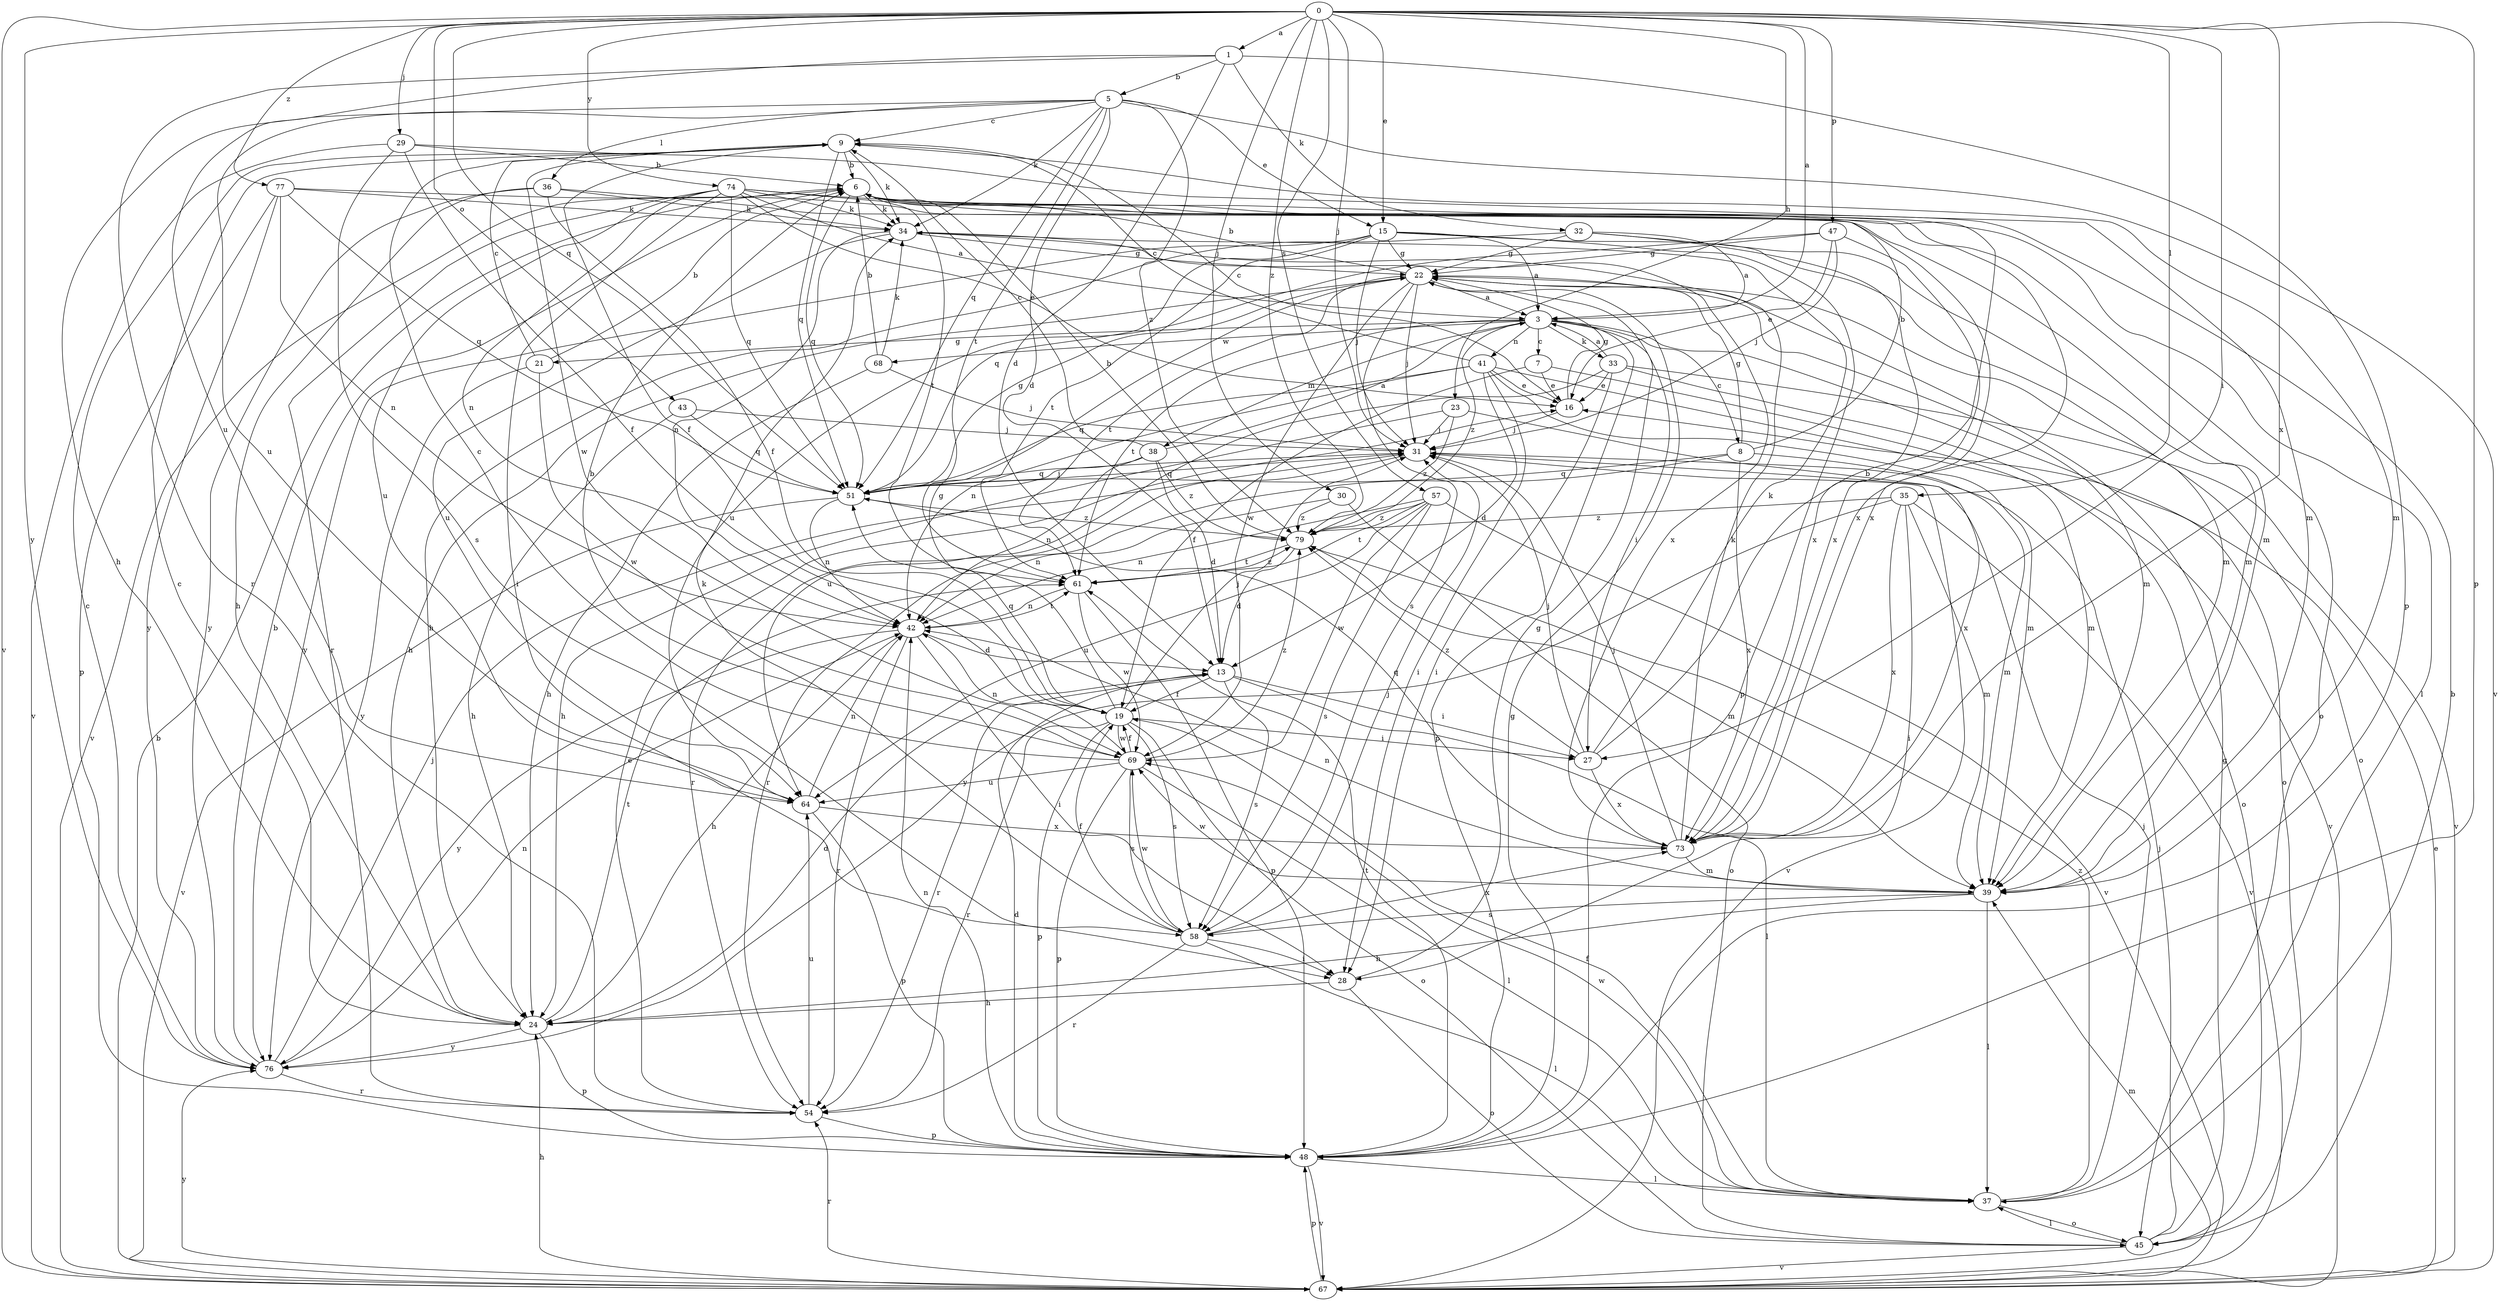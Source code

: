 strict digraph  {
0;
1;
3;
5;
6;
7;
8;
9;
13;
15;
16;
19;
21;
22;
23;
24;
27;
28;
29;
30;
31;
32;
33;
34;
35;
36;
37;
38;
39;
41;
42;
43;
45;
47;
48;
51;
54;
57;
58;
61;
64;
67;
68;
69;
73;
74;
76;
77;
79;
0 -> 1  [label=a];
0 -> 3  [label=a];
0 -> 15  [label=e];
0 -> 23  [label=h];
0 -> 27  [label=i];
0 -> 29  [label=j];
0 -> 30  [label=j];
0 -> 31  [label=j];
0 -> 35  [label=l];
0 -> 43  [label=o];
0 -> 47  [label=p];
0 -> 48  [label=p];
0 -> 51  [label=q];
0 -> 57  [label=s];
0 -> 67  [label=v];
0 -> 73  [label=x];
0 -> 74  [label=y];
0 -> 76  [label=y];
0 -> 77  [label=z];
0 -> 79  [label=z];
1 -> 5  [label=b];
1 -> 13  [label=d];
1 -> 32  [label=k];
1 -> 48  [label=p];
1 -> 54  [label=r];
1 -> 64  [label=u];
3 -> 7  [label=c];
3 -> 8  [label=c];
3 -> 21  [label=g];
3 -> 27  [label=i];
3 -> 33  [label=k];
3 -> 38  [label=m];
3 -> 41  [label=n];
3 -> 45  [label=o];
3 -> 48  [label=p];
3 -> 61  [label=t];
3 -> 68  [label=w];
3 -> 79  [label=z];
5 -> 9  [label=c];
5 -> 13  [label=d];
5 -> 15  [label=e];
5 -> 24  [label=h];
5 -> 34  [label=k];
5 -> 36  [label=l];
5 -> 51  [label=q];
5 -> 61  [label=t];
5 -> 64  [label=u];
5 -> 67  [label=v];
5 -> 79  [label=z];
6 -> 34  [label=k];
6 -> 37  [label=l];
6 -> 51  [label=q];
6 -> 61  [label=t];
6 -> 67  [label=v];
7 -> 16  [label=e];
7 -> 19  [label=f];
7 -> 39  [label=m];
8 -> 6  [label=b];
8 -> 22  [label=g];
8 -> 39  [label=m];
8 -> 51  [label=q];
8 -> 54  [label=r];
8 -> 73  [label=x];
9 -> 6  [label=b];
9 -> 19  [label=f];
9 -> 34  [label=k];
9 -> 39  [label=m];
9 -> 51  [label=q];
9 -> 69  [label=w];
13 -> 19  [label=f];
13 -> 27  [label=i];
13 -> 37  [label=l];
13 -> 54  [label=r];
13 -> 58  [label=s];
15 -> 3  [label=a];
15 -> 22  [label=g];
15 -> 31  [label=j];
15 -> 39  [label=m];
15 -> 48  [label=p];
15 -> 51  [label=q];
15 -> 61  [label=t];
15 -> 76  [label=y];
16 -> 9  [label=c];
16 -> 22  [label=g];
16 -> 31  [label=j];
19 -> 22  [label=g];
19 -> 27  [label=i];
19 -> 31  [label=j];
19 -> 45  [label=o];
19 -> 48  [label=p];
19 -> 51  [label=q];
19 -> 54  [label=r];
19 -> 58  [label=s];
19 -> 69  [label=w];
21 -> 6  [label=b];
21 -> 9  [label=c];
21 -> 69  [label=w];
21 -> 76  [label=y];
22 -> 3  [label=a];
22 -> 6  [label=b];
22 -> 24  [label=h];
22 -> 31  [label=j];
22 -> 39  [label=m];
22 -> 45  [label=o];
22 -> 58  [label=s];
22 -> 61  [label=t];
22 -> 69  [label=w];
23 -> 24  [label=h];
23 -> 31  [label=j];
23 -> 73  [label=x];
23 -> 79  [label=z];
24 -> 9  [label=c];
24 -> 13  [label=d];
24 -> 48  [label=p];
24 -> 61  [label=t];
24 -> 76  [label=y];
27 -> 6  [label=b];
27 -> 31  [label=j];
27 -> 34  [label=k];
27 -> 73  [label=x];
27 -> 79  [label=z];
28 -> 22  [label=g];
28 -> 24  [label=h];
28 -> 45  [label=o];
29 -> 6  [label=b];
29 -> 19  [label=f];
29 -> 39  [label=m];
29 -> 58  [label=s];
29 -> 67  [label=v];
30 -> 42  [label=n];
30 -> 45  [label=o];
30 -> 79  [label=z];
31 -> 51  [label=q];
31 -> 54  [label=r];
31 -> 67  [label=v];
32 -> 3  [label=a];
32 -> 22  [label=g];
32 -> 24  [label=h];
32 -> 39  [label=m];
32 -> 73  [label=x];
33 -> 3  [label=a];
33 -> 16  [label=e];
33 -> 28  [label=i];
33 -> 45  [label=o];
33 -> 64  [label=u];
33 -> 67  [label=v];
34 -> 22  [label=g];
34 -> 42  [label=n];
34 -> 64  [label=u];
34 -> 73  [label=x];
35 -> 28  [label=i];
35 -> 39  [label=m];
35 -> 67  [label=v];
35 -> 73  [label=x];
35 -> 76  [label=y];
35 -> 79  [label=z];
36 -> 19  [label=f];
36 -> 24  [label=h];
36 -> 34  [label=k];
36 -> 73  [label=x];
36 -> 76  [label=y];
37 -> 6  [label=b];
37 -> 19  [label=f];
37 -> 31  [label=j];
37 -> 45  [label=o];
37 -> 69  [label=w];
37 -> 79  [label=z];
38 -> 3  [label=a];
38 -> 9  [label=c];
38 -> 13  [label=d];
38 -> 42  [label=n];
38 -> 51  [label=q];
38 -> 79  [label=z];
39 -> 24  [label=h];
39 -> 37  [label=l];
39 -> 42  [label=n];
39 -> 58  [label=s];
39 -> 69  [label=w];
41 -> 9  [label=c];
41 -> 13  [label=d];
41 -> 16  [label=e];
41 -> 28  [label=i];
41 -> 39  [label=m];
41 -> 42  [label=n];
41 -> 51  [label=q];
41 -> 67  [label=v];
42 -> 13  [label=d];
42 -> 24  [label=h];
42 -> 28  [label=i];
42 -> 54  [label=r];
42 -> 61  [label=t];
42 -> 76  [label=y];
43 -> 24  [label=h];
43 -> 31  [label=j];
43 -> 51  [label=q];
45 -> 22  [label=g];
45 -> 31  [label=j];
45 -> 37  [label=l];
45 -> 67  [label=v];
47 -> 16  [label=e];
47 -> 22  [label=g];
47 -> 31  [label=j];
47 -> 64  [label=u];
47 -> 73  [label=x];
48 -> 13  [label=d];
48 -> 22  [label=g];
48 -> 37  [label=l];
48 -> 42  [label=n];
48 -> 61  [label=t];
48 -> 67  [label=v];
51 -> 22  [label=g];
51 -> 31  [label=j];
51 -> 42  [label=n];
51 -> 67  [label=v];
51 -> 79  [label=z];
54 -> 16  [label=e];
54 -> 48  [label=p];
54 -> 64  [label=u];
57 -> 42  [label=n];
57 -> 58  [label=s];
57 -> 61  [label=t];
57 -> 64  [label=u];
57 -> 67  [label=v];
57 -> 69  [label=w];
57 -> 79  [label=z];
58 -> 19  [label=f];
58 -> 28  [label=i];
58 -> 31  [label=j];
58 -> 34  [label=k];
58 -> 37  [label=l];
58 -> 54  [label=r];
58 -> 69  [label=w];
58 -> 73  [label=x];
61 -> 42  [label=n];
61 -> 48  [label=p];
61 -> 69  [label=w];
61 -> 79  [label=z];
64 -> 42  [label=n];
64 -> 48  [label=p];
64 -> 73  [label=x];
67 -> 6  [label=b];
67 -> 16  [label=e];
67 -> 24  [label=h];
67 -> 39  [label=m];
67 -> 48  [label=p];
67 -> 54  [label=r];
67 -> 76  [label=y];
68 -> 6  [label=b];
68 -> 24  [label=h];
68 -> 31  [label=j];
68 -> 34  [label=k];
69 -> 6  [label=b];
69 -> 9  [label=c];
69 -> 19  [label=f];
69 -> 37  [label=l];
69 -> 42  [label=n];
69 -> 48  [label=p];
69 -> 58  [label=s];
69 -> 64  [label=u];
69 -> 79  [label=z];
73 -> 31  [label=j];
73 -> 34  [label=k];
73 -> 39  [label=m];
73 -> 51  [label=q];
74 -> 3  [label=a];
74 -> 16  [label=e];
74 -> 28  [label=i];
74 -> 34  [label=k];
74 -> 42  [label=n];
74 -> 45  [label=o];
74 -> 51  [label=q];
74 -> 54  [label=r];
74 -> 64  [label=u];
74 -> 73  [label=x];
76 -> 6  [label=b];
76 -> 9  [label=c];
76 -> 31  [label=j];
76 -> 42  [label=n];
76 -> 54  [label=r];
77 -> 34  [label=k];
77 -> 39  [label=m];
77 -> 42  [label=n];
77 -> 48  [label=p];
77 -> 51  [label=q];
77 -> 76  [label=y];
79 -> 6  [label=b];
79 -> 13  [label=d];
79 -> 39  [label=m];
79 -> 61  [label=t];
}
